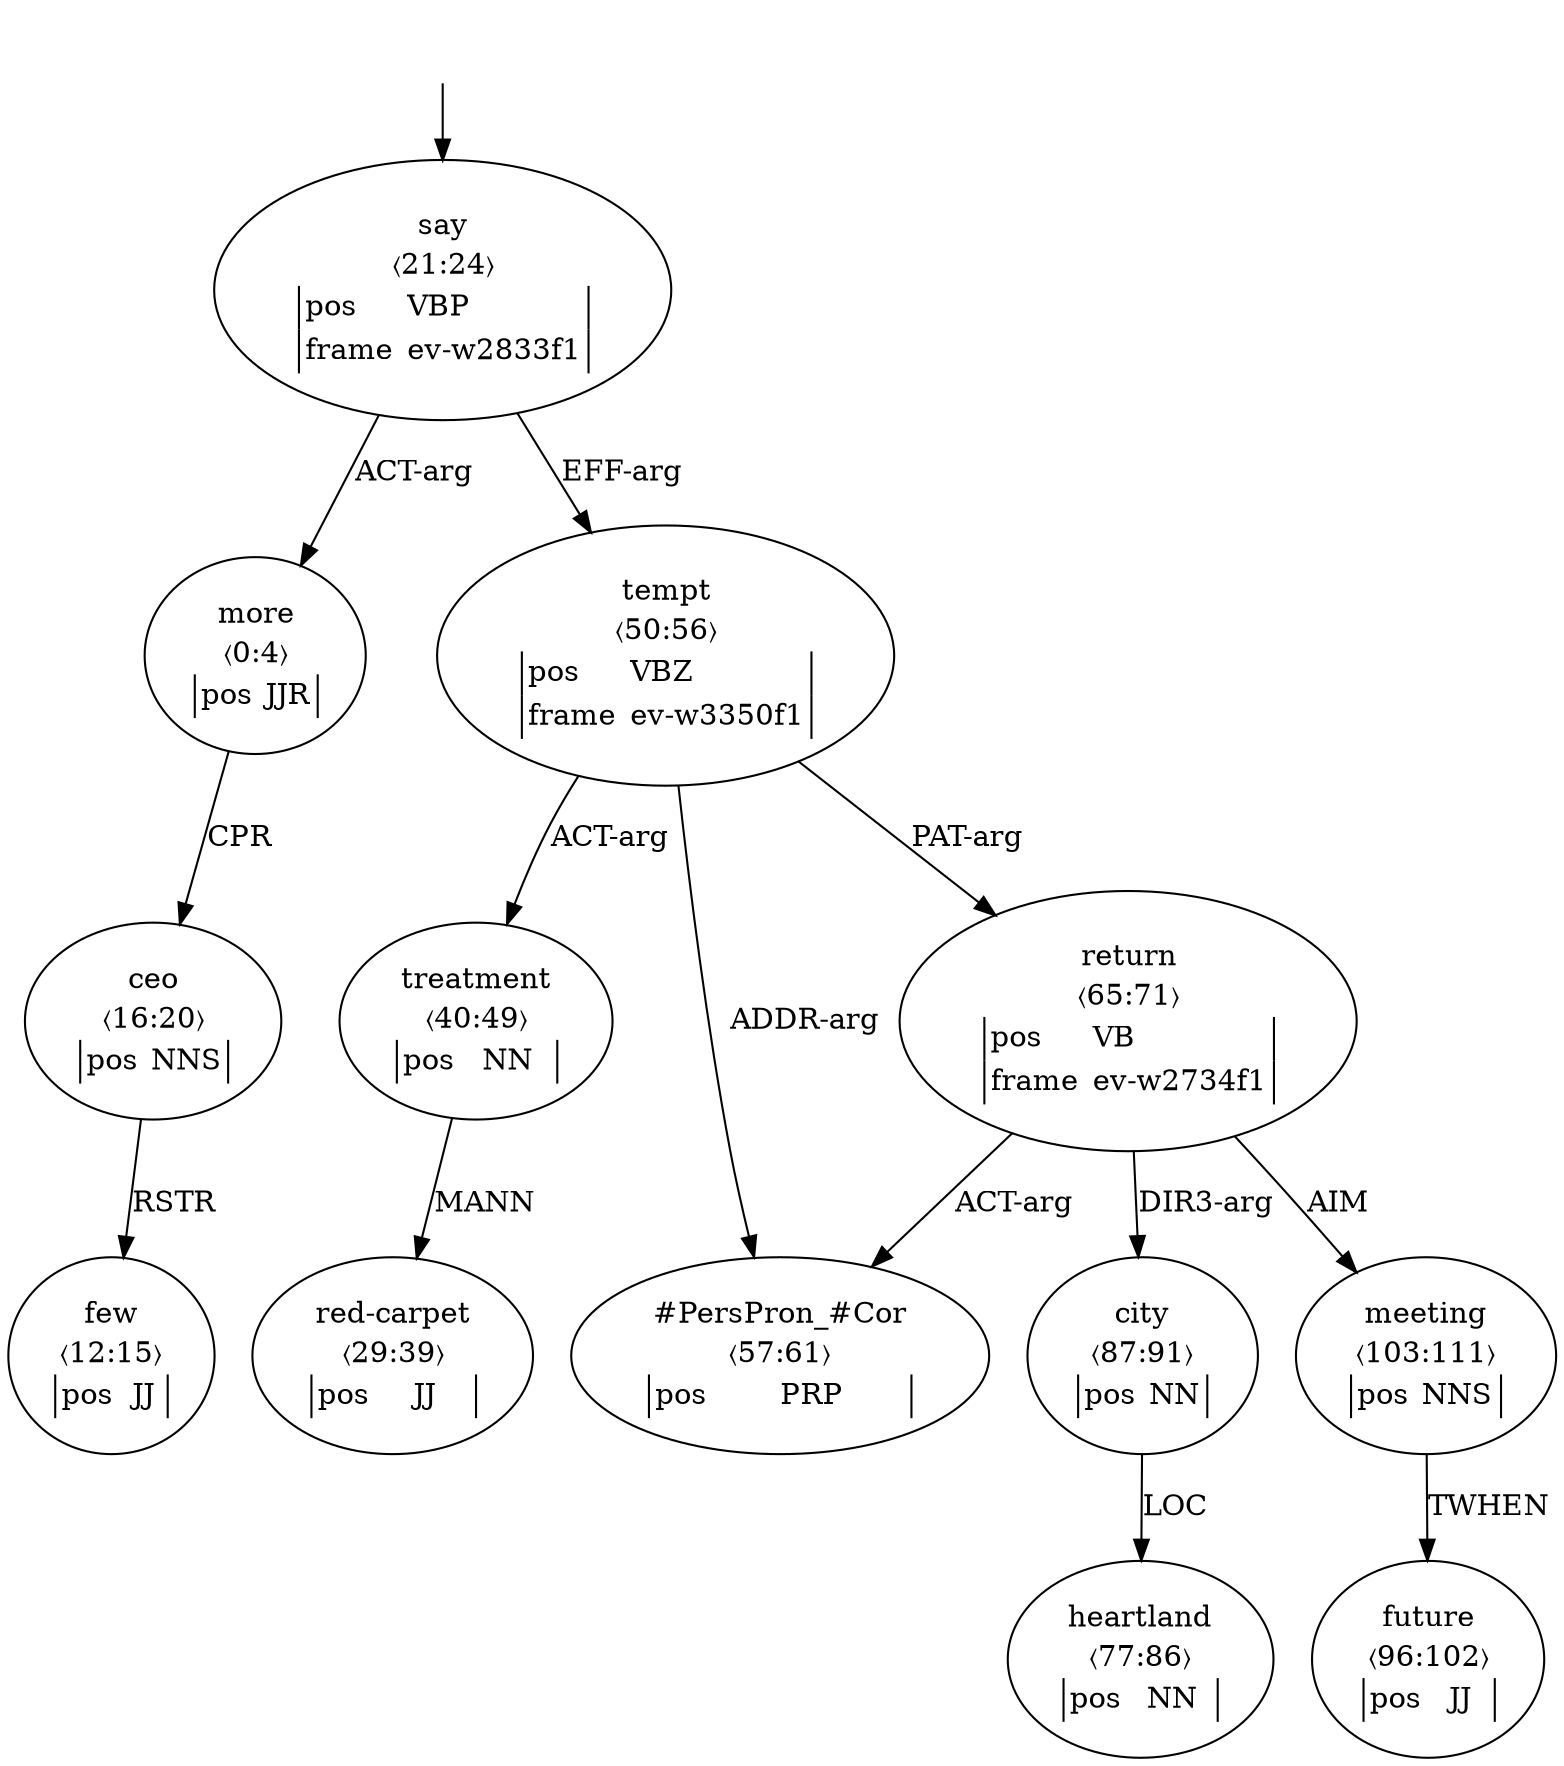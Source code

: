 digraph "20010019" {
  top [ style=invis ];
  top -> 5;
  0 [ label=<<table align="center" border="0" cellspacing="0"><tr><td colspan="2">more</td></tr><tr><td colspan="2">〈0:4〉</td></tr><tr><td sides="l" border="1" align="left">pos</td><td sides="r" border="1" align="left">JJR</td></tr></table>> ];
  3 [ label=<<table align="center" border="0" cellspacing="0"><tr><td colspan="2">few</td></tr><tr><td colspan="2">〈12:15〉</td></tr><tr><td sides="l" border="1" align="left">pos</td><td sides="r" border="1" align="left">JJ</td></tr></table>> ];
  4 [ label=<<table align="center" border="0" cellspacing="0"><tr><td colspan="2">ceo</td></tr><tr><td colspan="2">〈16:20〉</td></tr><tr><td sides="l" border="1" align="left">pos</td><td sides="r" border="1" align="left">NNS</td></tr></table>> ];
  5 [ label=<<table align="center" border="0" cellspacing="0"><tr><td colspan="2">say</td></tr><tr><td colspan="2">〈21:24〉</td></tr><tr><td sides="l" border="1" align="left">pos</td><td sides="r" border="1" align="left">VBP</td></tr><tr><td sides="l" border="1" align="left">frame</td><td sides="r" border="1" align="left">ev-w2833f1</td></tr></table>> ];
  7 [ label=<<table align="center" border="0" cellspacing="0"><tr><td colspan="2">red-carpet</td></tr><tr><td colspan="2">〈29:39〉</td></tr><tr><td sides="l" border="1" align="left">pos</td><td sides="r" border="1" align="left">JJ</td></tr></table>> ];
  8 [ label=<<table align="center" border="0" cellspacing="0"><tr><td colspan="2">treatment</td></tr><tr><td colspan="2">〈40:49〉</td></tr><tr><td sides="l" border="1" align="left">pos</td><td sides="r" border="1" align="left">NN</td></tr></table>> ];
  9 [ label=<<table align="center" border="0" cellspacing="0"><tr><td colspan="2">tempt</td></tr><tr><td colspan="2">〈50:56〉</td></tr><tr><td sides="l" border="1" align="left">pos</td><td sides="r" border="1" align="left">VBZ</td></tr><tr><td sides="l" border="1" align="left">frame</td><td sides="r" border="1" align="left">ev-w3350f1</td></tr></table>> ];
  10 [ label=<<table align="center" border="0" cellspacing="0"><tr><td colspan="2">#PersPron_#Cor</td></tr><tr><td colspan="2">〈57:61〉</td></tr><tr><td sides="l" border="1" align="left">pos</td><td sides="r" border="1" align="left">PRP</td></tr></table>> ];
  12 [ label=<<table align="center" border="0" cellspacing="0"><tr><td colspan="2">return</td></tr><tr><td colspan="2">〈65:71〉</td></tr><tr><td sides="l" border="1" align="left">pos</td><td sides="r" border="1" align="left">VB</td></tr><tr><td sides="l" border="1" align="left">frame</td><td sides="r" border="1" align="left">ev-w2734f1</td></tr></table>> ];
  15 [ label=<<table align="center" border="0" cellspacing="0"><tr><td colspan="2">heartland</td></tr><tr><td colspan="2">〈77:86〉</td></tr><tr><td sides="l" border="1" align="left">pos</td><td sides="r" border="1" align="left">NN</td></tr></table>> ];
  16 [ label=<<table align="center" border="0" cellspacing="0"><tr><td colspan="2">city</td></tr><tr><td colspan="2">〈87:91〉</td></tr><tr><td sides="l" border="1" align="left">pos</td><td sides="r" border="1" align="left">NN</td></tr></table>> ];
  18 [ label=<<table align="center" border="0" cellspacing="0"><tr><td colspan="2">future</td></tr><tr><td colspan="2">〈96:102〉</td></tr><tr><td sides="l" border="1" align="left">pos</td><td sides="r" border="1" align="left">JJ</td></tr></table>> ];
  19 [ label=<<table align="center" border="0" cellspacing="0"><tr><td colspan="2">meeting</td></tr><tr><td colspan="2">〈103:111〉</td></tr><tr><td sides="l" border="1" align="left">pos</td><td sides="r" border="1" align="left">NNS</td></tr></table>> ];
  9 -> 8 [ label="ACT-arg" ];
  12 -> 16 [ label="DIR3-arg" ];
  19 -> 18 [ label="TWHEN" ];
  9 -> 12 [ label="PAT-arg" ];
  5 -> 9 [ label="EFF-arg" ];
  12 -> 10 [ label="ACT-arg" ];
  12 -> 19 [ label="AIM" ];
  9 -> 10 [ label="ADDR-arg" ];
  5 -> 0 [ label="ACT-arg" ];
  4 -> 3 [ label="RSTR" ];
  0 -> 4 [ label="CPR" ];
  16 -> 15 [ label="LOC" ];
  8 -> 7 [ label="MANN" ];
}

